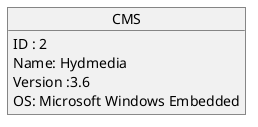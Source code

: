 @startuml
object CMS
CMS : ID : 2
CMS : Name: Hydmedia
CMS : Version :3.6
CMS : OS: Microsoft Windows Embedded
@enduml